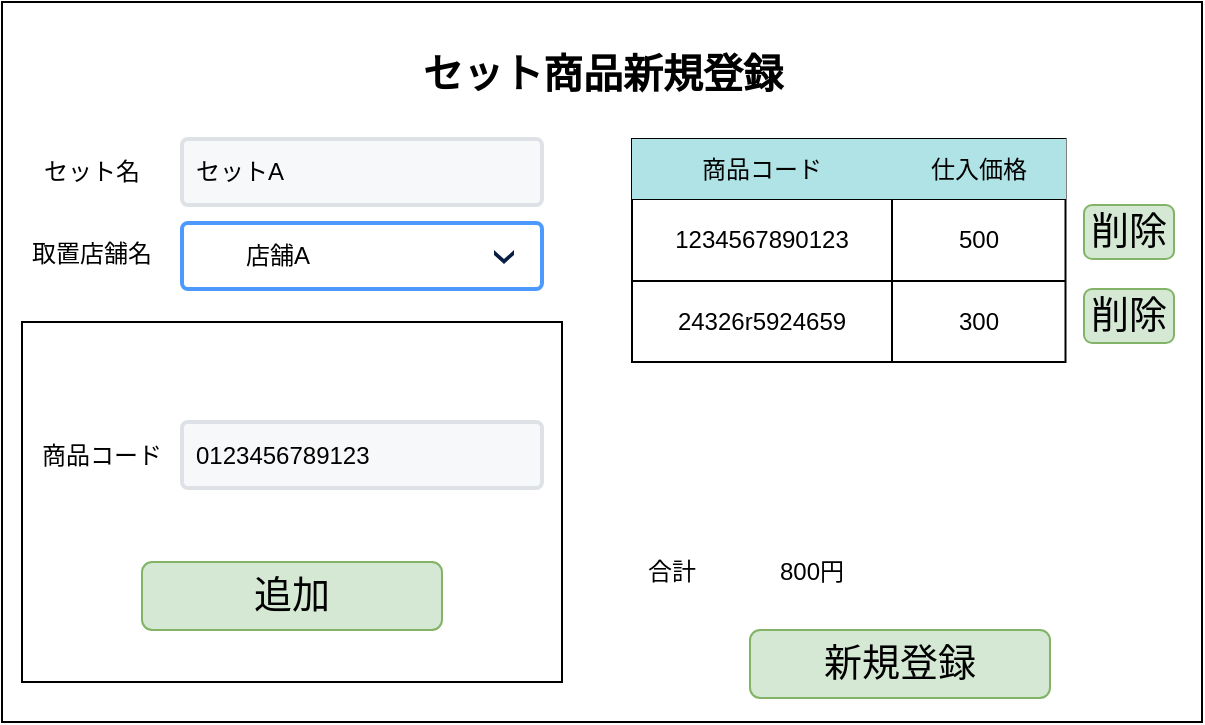 <mxfile version="15.6.8" type="embed">
    <diagram id="j0K7GXugZ8sJmvvPLv_j" name="ページ1">
        <mxGraphModel dx="988" dy="430" grid="0" gridSize="10" guides="1" tooltips="1" connect="1" arrows="1" fold="1" page="0" pageScale="1" pageWidth="827" pageHeight="1169" math="0" shadow="0">
            <root>
                <mxCell id="0"/>
                <mxCell id="1" parent="0"/>
                <mxCell id="2" value="" style="rounded=0;whiteSpace=wrap;html=1;fillColor=default;strokeColor=default;fontColor=default;" parent="1" vertex="1">
                    <mxGeometry x="40" y="40" width="600" height="360" as="geometry"/>
                </mxCell>
                <mxCell id="3" value="セット商品新規登録" style="text;html=1;strokeColor=none;fillColor=none;align=center;verticalAlign=middle;whiteSpace=wrap;rounded=0;fontColor=default;fontStyle=1;fontSize=20;" parent="1" vertex="1">
                    <mxGeometry x="227.5" y="50" width="225" height="50" as="geometry"/>
                </mxCell>
                <mxCell id="17" value="&lt;span style=&quot;font-size: 19px&quot;&gt;新規登録&lt;/span&gt;" style="rounded=1;whiteSpace=wrap;html=1;align=center;labelBackgroundColor=none;fillColor=#d5e8d4;strokeColor=#82b366;" parent="1" vertex="1">
                    <mxGeometry x="414" y="354" width="150" height="34" as="geometry"/>
                </mxCell>
                <mxCell id="20" value="" style="rounded=0;whiteSpace=wrap;html=1;fillColor=none;" parent="1" vertex="1">
                    <mxGeometry x="50" y="200" width="270" height="180" as="geometry"/>
                </mxCell>
                <mxCell id="21" value="商品コード" style="text;html=1;strokeColor=none;fillColor=none;align=center;verticalAlign=middle;whiteSpace=wrap;rounded=0;" parent="1" vertex="1">
                    <mxGeometry x="55" y="251.5" width="70" height="30" as="geometry"/>
                </mxCell>
                <mxCell id="22" value="0123456789123" style="rounded=1;arcSize=9;fillColor=#F7F8F9;align=left;spacingLeft=5;strokeColor=#DEE1E6;html=1;strokeWidth=2;fontSize=12" parent="1" vertex="1">
                    <mxGeometry x="130" y="250" width="180" height="33" as="geometry"/>
                </mxCell>
                <mxCell id="25" value="取置店舗名" style="text;html=1;strokeColor=none;fillColor=none;align=center;verticalAlign=middle;whiteSpace=wrap;rounded=0;" parent="1" vertex="1">
                    <mxGeometry x="50" y="150.5" width="70" height="30" as="geometry"/>
                </mxCell>
                <mxCell id="27" value="店舗A" style="rounded=1;arcSize=9;fillColor=#ffffff;strokeColor=#4C9AFF;html=1;strokeWidth=2;spacingLeft=30;fontColor=#000000;align=left" parent="1" vertex="1">
                    <mxGeometry x="130" y="150.5" width="180" height="33" as="geometry"/>
                </mxCell>
                <mxCell id="28" value="" style="shape=step;whiteSpace=wrap;html=1;rounded=0;strokeColor=none;strokeWidth=2;fillColor=#0A1E43;gradientColor=none;fontFamily=Verdana;fontSize=14;fontColor=#000000;align=left;direction=south;size=0.65;" parent="27" vertex="1">
                    <mxGeometry x="1" y="0.5" width="10" height="7" relative="1" as="geometry">
                        <mxPoint x="-24" y="-3" as="offset"/>
                    </mxGeometry>
                </mxCell>
                <mxCell id="30" value="&lt;span style=&quot;font-size: 19px&quot;&gt;追加&lt;/span&gt;" style="rounded=1;whiteSpace=wrap;html=1;align=center;labelBackgroundColor=none;fillColor=#d5e8d4;strokeColor=#82b366;" parent="1" vertex="1">
                    <mxGeometry x="110" y="320" width="150" height="34" as="geometry"/>
                </mxCell>
                <mxCell id="32" value="セット名" style="text;html=1;strokeColor=none;fillColor=none;align=center;verticalAlign=middle;whiteSpace=wrap;rounded=0;" parent="1" vertex="1">
                    <mxGeometry x="60" y="110" width="50" height="30" as="geometry"/>
                </mxCell>
                <mxCell id="33" value="セットA" style="rounded=1;arcSize=9;fillColor=#F7F8F9;align=left;spacingLeft=5;strokeColor=#DEE1E6;html=1;strokeWidth=2;fontSize=12" parent="1" vertex="1">
                    <mxGeometry x="130" y="108.5" width="180" height="33" as="geometry"/>
                </mxCell>
                <mxCell id="54" value="" style="shape=table;startSize=0;container=1;collapsible=0;childLayout=tableLayout;" vertex="1" parent="1">
                    <mxGeometry x="355" y="108.5" width="216.75" height="111.5" as="geometry"/>
                </mxCell>
                <mxCell id="55" value="" style="shape=partialRectangle;collapsible=0;dropTarget=0;pointerEvents=0;fillColor=none;top=0;left=0;bottom=0;right=0;points=[[0,0.5],[1,0.5]];portConstraint=eastwest;" vertex="1" parent="54">
                    <mxGeometry width="216.75" height="30" as="geometry"/>
                </mxCell>
                <mxCell id="56" value="商品コード" style="shape=partialRectangle;html=1;whiteSpace=wrap;connectable=0;overflow=hidden;fillColor=#b0e3e6;top=0;left=0;bottom=0;right=0;pointerEvents=1;strokeColor=#0e8088;" vertex="1" parent="55">
                    <mxGeometry width="130" height="30" as="geometry">
                        <mxRectangle width="130" height="30" as="alternateBounds"/>
                    </mxGeometry>
                </mxCell>
                <mxCell id="57" value="仕入価格" style="shape=partialRectangle;html=1;whiteSpace=wrap;connectable=0;overflow=hidden;fillColor=#b0e3e6;top=0;left=0;bottom=0;right=0;pointerEvents=1;strokeColor=#0e8088;" vertex="1" parent="55">
                    <mxGeometry x="130" width="87" height="30" as="geometry">
                        <mxRectangle width="87" height="30" as="alternateBounds"/>
                    </mxGeometry>
                </mxCell>
                <mxCell id="58" value="" style="shape=partialRectangle;collapsible=0;dropTarget=0;pointerEvents=0;fillColor=none;top=0;left=0;bottom=0;right=0;points=[[0,0.5],[1,0.5]];portConstraint=eastwest;" vertex="1" parent="54">
                    <mxGeometry y="30" width="216.75" height="41" as="geometry"/>
                </mxCell>
                <mxCell id="59" value="1234567890123" style="shape=partialRectangle;html=1;whiteSpace=wrap;connectable=0;overflow=hidden;fillColor=none;top=0;left=0;bottom=0;right=0;pointerEvents=1;" vertex="1" parent="58">
                    <mxGeometry width="130" height="41" as="geometry">
                        <mxRectangle width="130" height="41" as="alternateBounds"/>
                    </mxGeometry>
                </mxCell>
                <mxCell id="60" value="500" style="shape=partialRectangle;html=1;whiteSpace=wrap;connectable=0;overflow=hidden;fillColor=none;top=0;left=0;bottom=0;right=0;pointerEvents=1;" vertex="1" parent="58">
                    <mxGeometry x="130" width="87" height="41" as="geometry">
                        <mxRectangle width="87" height="41" as="alternateBounds"/>
                    </mxGeometry>
                </mxCell>
                <mxCell id="61" value="" style="shape=partialRectangle;collapsible=0;dropTarget=0;pointerEvents=0;fillColor=none;top=0;left=0;bottom=0;right=0;points=[[0,0.5],[1,0.5]];portConstraint=eastwest;" vertex="1" parent="54">
                    <mxGeometry y="71" width="216.75" height="41" as="geometry"/>
                </mxCell>
                <mxCell id="62" value="24326r5924659" style="shape=partialRectangle;html=1;whiteSpace=wrap;connectable=0;overflow=hidden;fillColor=none;top=0;left=0;bottom=0;right=0;pointerEvents=1;" vertex="1" parent="61">
                    <mxGeometry width="130" height="41" as="geometry">
                        <mxRectangle width="130" height="41" as="alternateBounds"/>
                    </mxGeometry>
                </mxCell>
                <mxCell id="63" value="300" style="shape=partialRectangle;html=1;whiteSpace=wrap;connectable=0;overflow=hidden;fillColor=none;top=0;left=0;bottom=0;right=0;pointerEvents=1;" vertex="1" parent="61">
                    <mxGeometry x="130" width="87" height="41" as="geometry">
                        <mxRectangle width="87" height="41" as="alternateBounds"/>
                    </mxGeometry>
                </mxCell>
                <mxCell id="66" value="合計" style="text;html=1;strokeColor=none;fillColor=none;align=center;verticalAlign=middle;whiteSpace=wrap;rounded=0;" vertex="1" parent="1">
                    <mxGeometry x="350" y="310" width="50" height="30" as="geometry"/>
                </mxCell>
                <mxCell id="68" value="800円" style="text;html=1;strokeColor=none;fillColor=none;align=center;verticalAlign=middle;whiteSpace=wrap;rounded=0;" vertex="1" parent="1">
                    <mxGeometry x="420" y="310" width="50" height="30" as="geometry"/>
                </mxCell>
                <mxCell id="69" value="&lt;span style=&quot;font-size: 19px&quot;&gt;削除&lt;/span&gt;" style="rounded=1;whiteSpace=wrap;html=1;align=center;labelBackgroundColor=none;fillColor=#d5e8d4;strokeColor=#82b366;" vertex="1" parent="1">
                    <mxGeometry x="581" y="141.5" width="45" height="27" as="geometry"/>
                </mxCell>
                <mxCell id="70" value="&lt;span style=&quot;font-size: 19px&quot;&gt;削除&lt;/span&gt;" style="rounded=1;whiteSpace=wrap;html=1;align=center;labelBackgroundColor=none;fillColor=#d5e8d4;strokeColor=#82b366;" vertex="1" parent="1">
                    <mxGeometry x="581" y="183.5" width="45" height="27" as="geometry"/>
                </mxCell>
            </root>
        </mxGraphModel>
    </diagram>
</mxfile>
